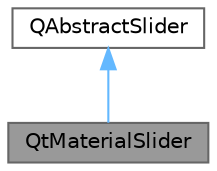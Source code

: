 digraph "QtMaterialSlider"
{
 // LATEX_PDF_SIZE
  bgcolor="transparent";
  edge [fontname=Helvetica,fontsize=10,labelfontname=Helvetica,labelfontsize=10];
  node [fontname=Helvetica,fontsize=10,shape=box,height=0.2,width=0.4];
  Node1 [id="Node000001",label="QtMaterialSlider",height=0.2,width=0.4,color="gray40", fillcolor="grey60", style="filled", fontcolor="black",tooltip="Material 风格滑块控件"];
  Node2 -> Node1 [id="edge1_Node000001_Node000002",dir="back",color="steelblue1",style="solid",tooltip=" "];
  Node2 [id="Node000002",label="QAbstractSlider",height=0.2,width=0.4,color="gray40", fillcolor="white", style="filled",tooltip=" "];
}
